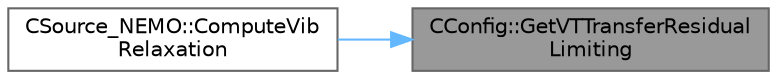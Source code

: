 digraph "CConfig::GetVTTransferResidualLimiting"
{
 // LATEX_PDF_SIZE
  bgcolor="transparent";
  edge [fontname=Helvetica,fontsize=10,labelfontname=Helvetica,labelfontsize=10];
  node [fontname=Helvetica,fontsize=10,shape=box,height=0.2,width=0.4];
  rankdir="RL";
  Node1 [id="Node000001",label="CConfig::GetVTTransferResidual\lLimiting",height=0.2,width=0.4,color="gray40", fillcolor="grey60", style="filled", fontcolor="black",tooltip="Indicates whether the VT source residual is limited."];
  Node1 -> Node2 [id="edge1_Node000001_Node000002",dir="back",color="steelblue1",style="solid",tooltip=" "];
  Node2 [id="Node000002",label="CSource_NEMO::ComputeVib\lRelaxation",height=0.2,width=0.4,color="grey40", fillcolor="white", style="filled",URL="$classCSource__NEMO.html#ac85fe5f0b0a44bede3c86d966cfdea22",tooltip="Residual of the translational to vibrational energy."];
}
